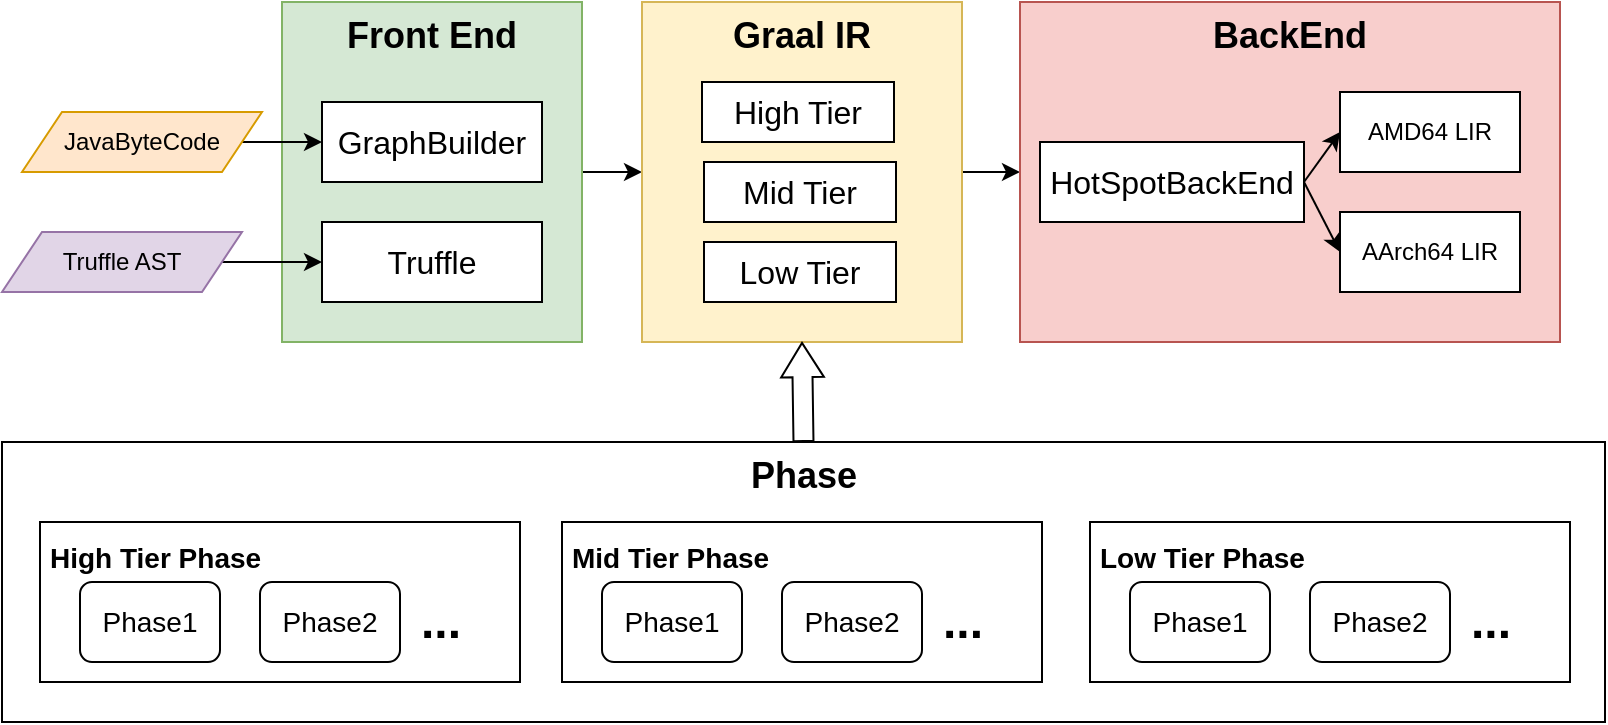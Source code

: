 <mxfile version="26.0.11">
  <diagram name="Page-1" id="MgzorA2moqm_CeeAu_sn">
    <mxGraphModel dx="709" dy="1149" grid="1" gridSize="10" guides="1" tooltips="1" connect="1" arrows="1" fold="1" page="1" pageScale="1" pageWidth="827" pageHeight="1169" math="0" shadow="0">
      <root>
        <mxCell id="0" />
        <mxCell id="1" parent="0" />
        <mxCell id="V28VGYGWBruspyK0fXsI-22" style="edgeStyle=orthogonalEdgeStyle;rounded=0;orthogonalLoop=1;jettySize=auto;html=1;exitX=1;exitY=0.5;exitDx=0;exitDy=0;entryX=0;entryY=0.5;entryDx=0;entryDy=0;" edge="1" parent="1" source="V28VGYGWBruspyK0fXsI-3" target="V28VGYGWBruspyK0fXsI-8">
          <mxGeometry relative="1" as="geometry" />
        </mxCell>
        <mxCell id="V28VGYGWBruspyK0fXsI-3" value="&lt;font style=&quot;font-size: 18px;&quot;&gt;&lt;b&gt;Front End&lt;/b&gt;&lt;/font&gt;" style="rounded=0;whiteSpace=wrap;html=1;verticalAlign=top;fillColor=#d5e8d4;strokeColor=#82b366;" vertex="1" parent="1">
          <mxGeometry x="160" y="60" width="150" height="170" as="geometry" />
        </mxCell>
        <mxCell id="V28VGYGWBruspyK0fXsI-1" value="&lt;font style=&quot;font-size: 16px;&quot;&gt;GraphBuilder&lt;/font&gt;" style="rounded=0;whiteSpace=wrap;html=1;" vertex="1" parent="1">
          <mxGeometry x="180" y="110" width="110" height="40" as="geometry" />
        </mxCell>
        <mxCell id="V28VGYGWBruspyK0fXsI-2" value="&lt;font style=&quot;font-size: 16px;&quot;&gt;Truffle&lt;/font&gt;" style="rounded=0;whiteSpace=wrap;html=1;" vertex="1" parent="1">
          <mxGeometry x="180" y="170" width="110" height="40" as="geometry" />
        </mxCell>
        <mxCell id="V28VGYGWBruspyK0fXsI-19" style="edgeStyle=orthogonalEdgeStyle;rounded=0;orthogonalLoop=1;jettySize=auto;html=1;exitX=1;exitY=0.5;exitDx=0;exitDy=0;entryX=0;entryY=0.5;entryDx=0;entryDy=0;" edge="1" parent="1" source="V28VGYGWBruspyK0fXsI-5" target="V28VGYGWBruspyK0fXsI-1">
          <mxGeometry relative="1" as="geometry" />
        </mxCell>
        <mxCell id="V28VGYGWBruspyK0fXsI-5" value="&lt;span style=&quot;text-wrap-mode: nowrap;&quot;&gt;JavaByteCode&lt;/span&gt;" style="shape=parallelogram;perimeter=parallelogramPerimeter;whiteSpace=wrap;html=1;fixedSize=1;fillColor=#ffe6cc;strokeColor=#d79b00;" vertex="1" parent="1">
          <mxGeometry x="30" y="115" width="120" height="30" as="geometry" />
        </mxCell>
        <mxCell id="V28VGYGWBruspyK0fXsI-21" style="edgeStyle=orthogonalEdgeStyle;rounded=0;orthogonalLoop=1;jettySize=auto;html=1;exitX=1;exitY=0.5;exitDx=0;exitDy=0;entryX=0;entryY=0.5;entryDx=0;entryDy=0;" edge="1" parent="1" source="V28VGYGWBruspyK0fXsI-6" target="V28VGYGWBruspyK0fXsI-2">
          <mxGeometry relative="1" as="geometry" />
        </mxCell>
        <mxCell id="V28VGYGWBruspyK0fXsI-6" value="&lt;span style=&quot;text-wrap-mode: nowrap;&quot;&gt;Truffle AST&lt;/span&gt;" style="shape=parallelogram;perimeter=parallelogramPerimeter;whiteSpace=wrap;html=1;fixedSize=1;fillColor=#e1d5e7;strokeColor=#9673a6;" vertex="1" parent="1">
          <mxGeometry x="20" y="175" width="120" height="30" as="geometry" />
        </mxCell>
        <mxCell id="V28VGYGWBruspyK0fXsI-23" style="edgeStyle=orthogonalEdgeStyle;rounded=0;orthogonalLoop=1;jettySize=auto;html=1;exitX=1;exitY=0.5;exitDx=0;exitDy=0;entryX=0;entryY=0.5;entryDx=0;entryDy=0;" edge="1" parent="1" source="V28VGYGWBruspyK0fXsI-8" target="V28VGYGWBruspyK0fXsI-9">
          <mxGeometry relative="1" as="geometry" />
        </mxCell>
        <mxCell id="V28VGYGWBruspyK0fXsI-8" value="&lt;font style=&quot;font-size: 18px;&quot;&gt;&lt;b&gt;Graal IR&lt;/b&gt;&lt;/font&gt;" style="rounded=0;whiteSpace=wrap;html=1;verticalAlign=top;fillColor=#fff2cc;strokeColor=#d6b656;" vertex="1" parent="1">
          <mxGeometry x="340" y="60" width="160" height="170" as="geometry" />
        </mxCell>
        <mxCell id="V28VGYGWBruspyK0fXsI-9" value="&lt;font style=&quot;font-size: 18px;&quot;&gt;&lt;b&gt;BackEnd&lt;/b&gt;&lt;/font&gt;" style="rounded=0;whiteSpace=wrap;html=1;verticalAlign=top;fillColor=#f8cecc;strokeColor=#b85450;" vertex="1" parent="1">
          <mxGeometry x="529" y="60" width="270" height="170" as="geometry" />
        </mxCell>
        <mxCell id="V28VGYGWBruspyK0fXsI-10" value="&lt;font style=&quot;font-size: 16px;&quot;&gt;High Tier&lt;/font&gt;" style="rounded=0;whiteSpace=wrap;html=1;" vertex="1" parent="1">
          <mxGeometry x="370" y="100" width="96" height="30" as="geometry" />
        </mxCell>
        <mxCell id="V28VGYGWBruspyK0fXsI-11" value="&lt;font style=&quot;font-size: 16px;&quot;&gt;Mid Tier&lt;/font&gt;" style="rounded=0;whiteSpace=wrap;html=1;" vertex="1" parent="1">
          <mxGeometry x="371" y="140" width="96" height="30" as="geometry" />
        </mxCell>
        <mxCell id="V28VGYGWBruspyK0fXsI-12" value="&lt;font style=&quot;font-size: 16px;&quot;&gt;Low Tier&lt;/font&gt;" style="rounded=0;whiteSpace=wrap;html=1;" vertex="1" parent="1">
          <mxGeometry x="371" y="180" width="96" height="30" as="geometry" />
        </mxCell>
        <mxCell id="V28VGYGWBruspyK0fXsI-17" style="rounded=0;orthogonalLoop=1;jettySize=auto;html=1;exitX=1;exitY=0.5;exitDx=0;exitDy=0;entryX=0;entryY=0.5;entryDx=0;entryDy=0;" edge="1" parent="1" source="V28VGYGWBruspyK0fXsI-14" target="V28VGYGWBruspyK0fXsI-15">
          <mxGeometry relative="1" as="geometry" />
        </mxCell>
        <mxCell id="V28VGYGWBruspyK0fXsI-18" style="rounded=0;orthogonalLoop=1;jettySize=auto;html=1;exitX=1;exitY=0.5;exitDx=0;exitDy=0;entryX=0;entryY=0.5;entryDx=0;entryDy=0;" edge="1" parent="1" source="V28VGYGWBruspyK0fXsI-14" target="V28VGYGWBruspyK0fXsI-16">
          <mxGeometry relative="1" as="geometry" />
        </mxCell>
        <mxCell id="V28VGYGWBruspyK0fXsI-14" value="&lt;font style=&quot;font-size: 16px;&quot;&gt;HotSpotBackEnd&lt;/font&gt;" style="rounded=0;whiteSpace=wrap;html=1;" vertex="1" parent="1">
          <mxGeometry x="539" y="130" width="132" height="40" as="geometry" />
        </mxCell>
        <mxCell id="V28VGYGWBruspyK0fXsI-15" value="AMD64 LIR" style="rounded=0;whiteSpace=wrap;html=1;" vertex="1" parent="1">
          <mxGeometry x="689" y="105" width="90" height="40" as="geometry" />
        </mxCell>
        <mxCell id="V28VGYGWBruspyK0fXsI-16" value="AArch64 LIR" style="rounded=0;whiteSpace=wrap;html=1;" vertex="1" parent="1">
          <mxGeometry x="689" y="165" width="90" height="40" as="geometry" />
        </mxCell>
        <mxCell id="V28VGYGWBruspyK0fXsI-24" value="&lt;font style=&quot;font-size: 18px;&quot;&gt;&lt;b&gt;Phase&lt;/b&gt;&lt;/font&gt;" style="rounded=0;whiteSpace=wrap;html=1;verticalAlign=top;" vertex="1" parent="1">
          <mxGeometry x="20" y="280" width="801.5" height="140" as="geometry" />
        </mxCell>
        <mxCell id="V28VGYGWBruspyK0fXsI-25" value="&lt;font style=&quot;font-size: 14px;&quot;&gt;&lt;b&gt;High Tier Phase&lt;/b&gt;&lt;/font&gt;" style="rounded=0;whiteSpace=wrap;html=1;verticalAlign=top;align=left;spacing=5;" vertex="1" parent="1">
          <mxGeometry x="39" y="320" width="240" height="80" as="geometry" />
        </mxCell>
        <mxCell id="V28VGYGWBruspyK0fXsI-26" value="&lt;font style=&quot;font-size: 14px;&quot;&gt;Phase1&lt;/font&gt;" style="rounded=1;whiteSpace=wrap;html=1;" vertex="1" parent="1">
          <mxGeometry x="59" y="350" width="70" height="40" as="geometry" />
        </mxCell>
        <mxCell id="V28VGYGWBruspyK0fXsI-27" value="&lt;font style=&quot;font-size: 14px;&quot;&gt;Phase2&lt;/font&gt;" style="rounded=1;whiteSpace=wrap;html=1;" vertex="1" parent="1">
          <mxGeometry x="149" y="350" width="70" height="40" as="geometry" />
        </mxCell>
        <mxCell id="V28VGYGWBruspyK0fXsI-29" value="&lt;font style=&quot;font-size: 24px;&quot;&gt;&lt;b style=&quot;&quot;&gt;...&lt;/b&gt;&lt;/font&gt;" style="text;html=1;align=center;verticalAlign=middle;resizable=0;points=[];autosize=1;strokeColor=none;fillColor=none;" vertex="1" parent="1">
          <mxGeometry x="219" y="350" width="40" height="40" as="geometry" />
        </mxCell>
        <mxCell id="V28VGYGWBruspyK0fXsI-30" value="&lt;font style=&quot;font-size: 14px;&quot;&gt;&lt;b&gt;Mid Tier Phase&lt;/b&gt;&lt;/font&gt;" style="rounded=0;whiteSpace=wrap;html=1;verticalAlign=top;align=left;spacing=5;" vertex="1" parent="1">
          <mxGeometry x="300" y="320" width="240" height="80" as="geometry" />
        </mxCell>
        <mxCell id="V28VGYGWBruspyK0fXsI-31" value="&lt;span style=&quot;font-size: 14px;&quot;&gt;Phase1&lt;/span&gt;" style="rounded=1;whiteSpace=wrap;html=1;" vertex="1" parent="1">
          <mxGeometry x="320" y="350" width="70" height="40" as="geometry" />
        </mxCell>
        <mxCell id="V28VGYGWBruspyK0fXsI-32" value="&lt;span style=&quot;font-size: 14px;&quot;&gt;Phase2&lt;/span&gt;" style="rounded=1;whiteSpace=wrap;html=1;" vertex="1" parent="1">
          <mxGeometry x="410" y="350" width="70" height="40" as="geometry" />
        </mxCell>
        <mxCell id="V28VGYGWBruspyK0fXsI-33" value="&lt;font style=&quot;font-size: 24px;&quot;&gt;&lt;b style=&quot;&quot;&gt;...&lt;/b&gt;&lt;/font&gt;" style="text;html=1;align=center;verticalAlign=middle;resizable=0;points=[];autosize=1;strokeColor=none;fillColor=none;" vertex="1" parent="1">
          <mxGeometry x="480" y="350" width="40" height="40" as="geometry" />
        </mxCell>
        <mxCell id="V28VGYGWBruspyK0fXsI-34" value="&lt;font style=&quot;font-size: 14px;&quot;&gt;&lt;b&gt;Low Tier Phase&lt;/b&gt;&lt;/font&gt;" style="rounded=0;whiteSpace=wrap;html=1;verticalAlign=top;align=left;spacing=5;" vertex="1" parent="1">
          <mxGeometry x="564" y="320" width="240" height="80" as="geometry" />
        </mxCell>
        <mxCell id="V28VGYGWBruspyK0fXsI-35" value="&lt;span style=&quot;font-size: 14px;&quot;&gt;Phase1&lt;/span&gt;" style="rounded=1;whiteSpace=wrap;html=1;" vertex="1" parent="1">
          <mxGeometry x="584" y="350" width="70" height="40" as="geometry" />
        </mxCell>
        <mxCell id="V28VGYGWBruspyK0fXsI-36" value="&lt;span style=&quot;font-size: 14px;&quot;&gt;Phase2&lt;/span&gt;" style="rounded=1;whiteSpace=wrap;html=1;" vertex="1" parent="1">
          <mxGeometry x="674" y="350" width="70" height="40" as="geometry" />
        </mxCell>
        <mxCell id="V28VGYGWBruspyK0fXsI-37" value="&lt;font style=&quot;font-size: 24px;&quot;&gt;&lt;b style=&quot;&quot;&gt;...&lt;/b&gt;&lt;/font&gt;" style="text;html=1;align=center;verticalAlign=middle;resizable=0;points=[];autosize=1;strokeColor=none;fillColor=none;" vertex="1" parent="1">
          <mxGeometry x="744" y="350" width="40" height="40" as="geometry" />
        </mxCell>
        <mxCell id="V28VGYGWBruspyK0fXsI-38" value="" style="shape=flexArrow;endArrow=classic;html=1;rounded=0;entryX=0.5;entryY=1;entryDx=0;entryDy=0;exitX=0.5;exitY=0;exitDx=0;exitDy=0;endWidth=10.37;endSize=5.363;" edge="1" parent="1" source="V28VGYGWBruspyK0fXsI-24" target="V28VGYGWBruspyK0fXsI-8">
          <mxGeometry width="50" height="50" relative="1" as="geometry">
            <mxPoint x="410" y="290" as="sourcePoint" />
            <mxPoint x="460" y="240" as="targetPoint" />
          </mxGeometry>
        </mxCell>
      </root>
    </mxGraphModel>
  </diagram>
</mxfile>
